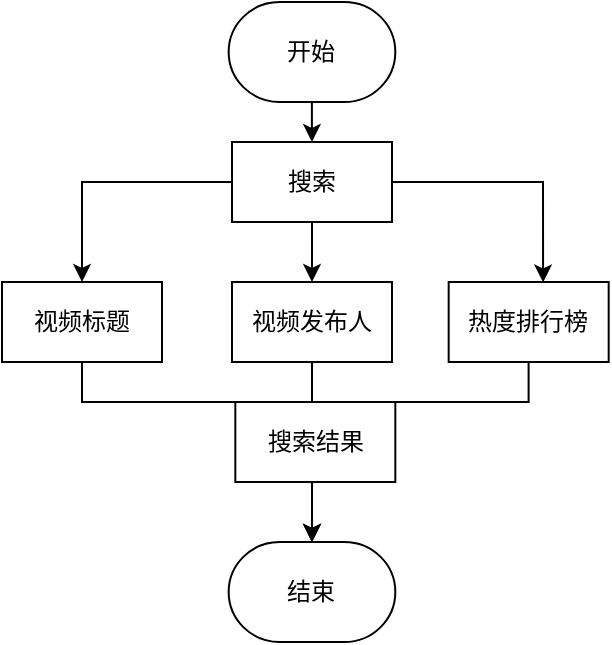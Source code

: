 <mxfile version="21.3.3" type="github">
  <diagram name="第 1 页" id="COOaEOr1BQ76BO3fUvnF">
    <mxGraphModel dx="1050" dy="533" grid="1" gridSize="10" guides="1" tooltips="1" connect="1" arrows="1" fold="1" page="1" pageScale="1" pageWidth="827" pageHeight="1169" math="0" shadow="0">
      <root>
        <mxCell id="0" />
        <mxCell id="1" parent="0" />
        <mxCell id="-tU9jXNTnPdakjgBoUlV-1" style="edgeStyle=orthogonalEdgeStyle;rounded=0;orthogonalLoop=1;jettySize=auto;html=1;entryX=0.5;entryY=0;entryDx=0;entryDy=0;" edge="1" parent="1" source="-tU9jXNTnPdakjgBoUlV-2" target="-tU9jXNTnPdakjgBoUlV-6">
          <mxGeometry relative="1" as="geometry" />
        </mxCell>
        <mxCell id="-tU9jXNTnPdakjgBoUlV-2" value="开始" style="strokeWidth=1;html=1;shape=mxgraph.flowchart.terminator;whiteSpace=wrap;" vertex="1" parent="1">
          <mxGeometry x="153.33" y="100" width="83.33" height="50" as="geometry" />
        </mxCell>
        <mxCell id="-tU9jXNTnPdakjgBoUlV-5" style="edgeStyle=orthogonalEdgeStyle;rounded=0;orthogonalLoop=1;jettySize=auto;html=1;entryX=0.59;entryY=0.005;entryDx=0;entryDy=0;entryPerimeter=0;" edge="1" parent="1" source="-tU9jXNTnPdakjgBoUlV-6" target="-tU9jXNTnPdakjgBoUlV-22">
          <mxGeometry relative="1" as="geometry" />
        </mxCell>
        <mxCell id="-tU9jXNTnPdakjgBoUlV-35" style="edgeStyle=orthogonalEdgeStyle;rounded=0;orthogonalLoop=1;jettySize=auto;html=1;entryX=0.5;entryY=0;entryDx=0;entryDy=0;" edge="1" parent="1" source="-tU9jXNTnPdakjgBoUlV-6" target="-tU9jXNTnPdakjgBoUlV-31">
          <mxGeometry relative="1" as="geometry" />
        </mxCell>
        <mxCell id="-tU9jXNTnPdakjgBoUlV-38" style="edgeStyle=orthogonalEdgeStyle;rounded=0;orthogonalLoop=1;jettySize=auto;html=1;entryX=0.5;entryY=0;entryDx=0;entryDy=0;" edge="1" parent="1" source="-tU9jXNTnPdakjgBoUlV-6" target="-tU9jXNTnPdakjgBoUlV-37">
          <mxGeometry relative="1" as="geometry" />
        </mxCell>
        <mxCell id="-tU9jXNTnPdakjgBoUlV-6" value="搜索" style="rounded=0;whiteSpace=wrap;html=1;" vertex="1" parent="1">
          <mxGeometry x="155.0" y="170" width="80" height="40" as="geometry" />
        </mxCell>
        <mxCell id="-tU9jXNTnPdakjgBoUlV-20" value="结束" style="strokeWidth=1;html=1;shape=mxgraph.flowchart.terminator;whiteSpace=wrap;" vertex="1" parent="1">
          <mxGeometry x="153.33" y="370" width="83.33" height="50" as="geometry" />
        </mxCell>
        <mxCell id="-tU9jXNTnPdakjgBoUlV-42" style="edgeStyle=orthogonalEdgeStyle;rounded=0;orthogonalLoop=1;jettySize=auto;html=1;entryX=0.5;entryY=0;entryDx=0;entryDy=0;entryPerimeter=0;" edge="1" parent="1" source="-tU9jXNTnPdakjgBoUlV-22" target="-tU9jXNTnPdakjgBoUlV-20">
          <mxGeometry relative="1" as="geometry">
            <Array as="points">
              <mxPoint x="303" y="300" />
              <mxPoint x="195" y="300" />
            </Array>
          </mxGeometry>
        </mxCell>
        <mxCell id="-tU9jXNTnPdakjgBoUlV-22" value="热度排行榜" style="rounded=0;whiteSpace=wrap;html=1;" vertex="1" parent="1">
          <mxGeometry x="263.34" y="240" width="80" height="40" as="geometry" />
        </mxCell>
        <mxCell id="-tU9jXNTnPdakjgBoUlV-41" style="edgeStyle=orthogonalEdgeStyle;rounded=0;orthogonalLoop=1;jettySize=auto;html=1;entryX=0.5;entryY=0;entryDx=0;entryDy=0;entryPerimeter=0;" edge="1" parent="1" source="-tU9jXNTnPdakjgBoUlV-31" target="-tU9jXNTnPdakjgBoUlV-20">
          <mxGeometry relative="1" as="geometry" />
        </mxCell>
        <mxCell id="-tU9jXNTnPdakjgBoUlV-31" value="视频发布人" style="rounded=0;whiteSpace=wrap;html=1;" vertex="1" parent="1">
          <mxGeometry x="154.99" y="240" width="80" height="40" as="geometry" />
        </mxCell>
        <mxCell id="-tU9jXNTnPdakjgBoUlV-43" style="edgeStyle=orthogonalEdgeStyle;rounded=0;orthogonalLoop=1;jettySize=auto;html=1;entryX=0.5;entryY=0;entryDx=0;entryDy=0;entryPerimeter=0;" edge="1" parent="1" source="-tU9jXNTnPdakjgBoUlV-37" target="-tU9jXNTnPdakjgBoUlV-20">
          <mxGeometry relative="1" as="geometry">
            <Array as="points">
              <mxPoint x="80" y="300" />
              <mxPoint x="195" y="300" />
            </Array>
          </mxGeometry>
        </mxCell>
        <mxCell id="-tU9jXNTnPdakjgBoUlV-37" value="视频标题" style="rounded=0;whiteSpace=wrap;html=1;" vertex="1" parent="1">
          <mxGeometry x="40.0" y="240" width="80" height="40" as="geometry" />
        </mxCell>
        <mxCell id="-tU9jXNTnPdakjgBoUlV-44" value="搜索结果" style="rounded=0;whiteSpace=wrap;html=1;" vertex="1" parent="1">
          <mxGeometry x="156.66" y="300" width="80" height="40" as="geometry" />
        </mxCell>
      </root>
    </mxGraphModel>
  </diagram>
</mxfile>
